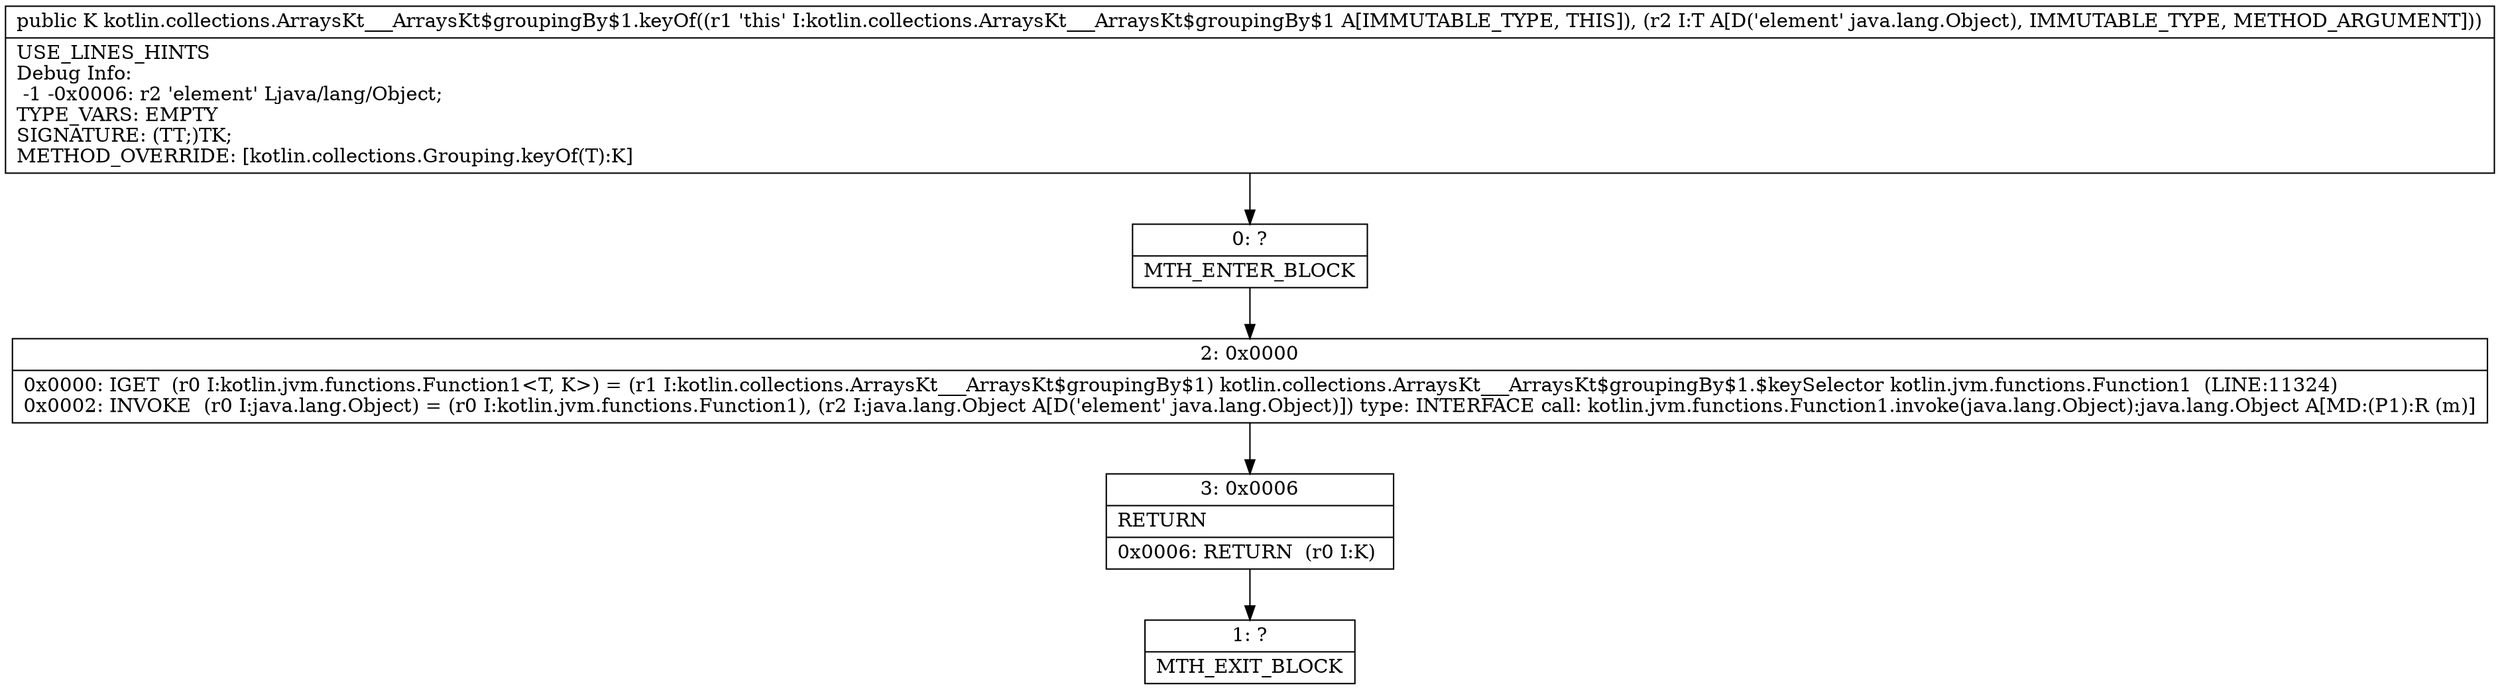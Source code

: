 digraph "CFG forkotlin.collections.ArraysKt___ArraysKt$groupingBy$1.keyOf(Ljava\/lang\/Object;)Ljava\/lang\/Object;" {
Node_0 [shape=record,label="{0\:\ ?|MTH_ENTER_BLOCK\l}"];
Node_2 [shape=record,label="{2\:\ 0x0000|0x0000: IGET  (r0 I:kotlin.jvm.functions.Function1\<T, K\>) = (r1 I:kotlin.collections.ArraysKt___ArraysKt$groupingBy$1) kotlin.collections.ArraysKt___ArraysKt$groupingBy$1.$keySelector kotlin.jvm.functions.Function1  (LINE:11324)\l0x0002: INVOKE  (r0 I:java.lang.Object) = (r0 I:kotlin.jvm.functions.Function1), (r2 I:java.lang.Object A[D('element' java.lang.Object)]) type: INTERFACE call: kotlin.jvm.functions.Function1.invoke(java.lang.Object):java.lang.Object A[MD:(P1):R (m)]\l}"];
Node_3 [shape=record,label="{3\:\ 0x0006|RETURN\l|0x0006: RETURN  (r0 I:K) \l}"];
Node_1 [shape=record,label="{1\:\ ?|MTH_EXIT_BLOCK\l}"];
MethodNode[shape=record,label="{public K kotlin.collections.ArraysKt___ArraysKt$groupingBy$1.keyOf((r1 'this' I:kotlin.collections.ArraysKt___ArraysKt$groupingBy$1 A[IMMUTABLE_TYPE, THIS]), (r2 I:T A[D('element' java.lang.Object), IMMUTABLE_TYPE, METHOD_ARGUMENT]))  | USE_LINES_HINTS\lDebug Info:\l  \-1 \-0x0006: r2 'element' Ljava\/lang\/Object;\lTYPE_VARS: EMPTY\lSIGNATURE: (TT;)TK;\lMETHOD_OVERRIDE: [kotlin.collections.Grouping.keyOf(T):K]\l}"];
MethodNode -> Node_0;Node_0 -> Node_2;
Node_2 -> Node_3;
Node_3 -> Node_1;
}

